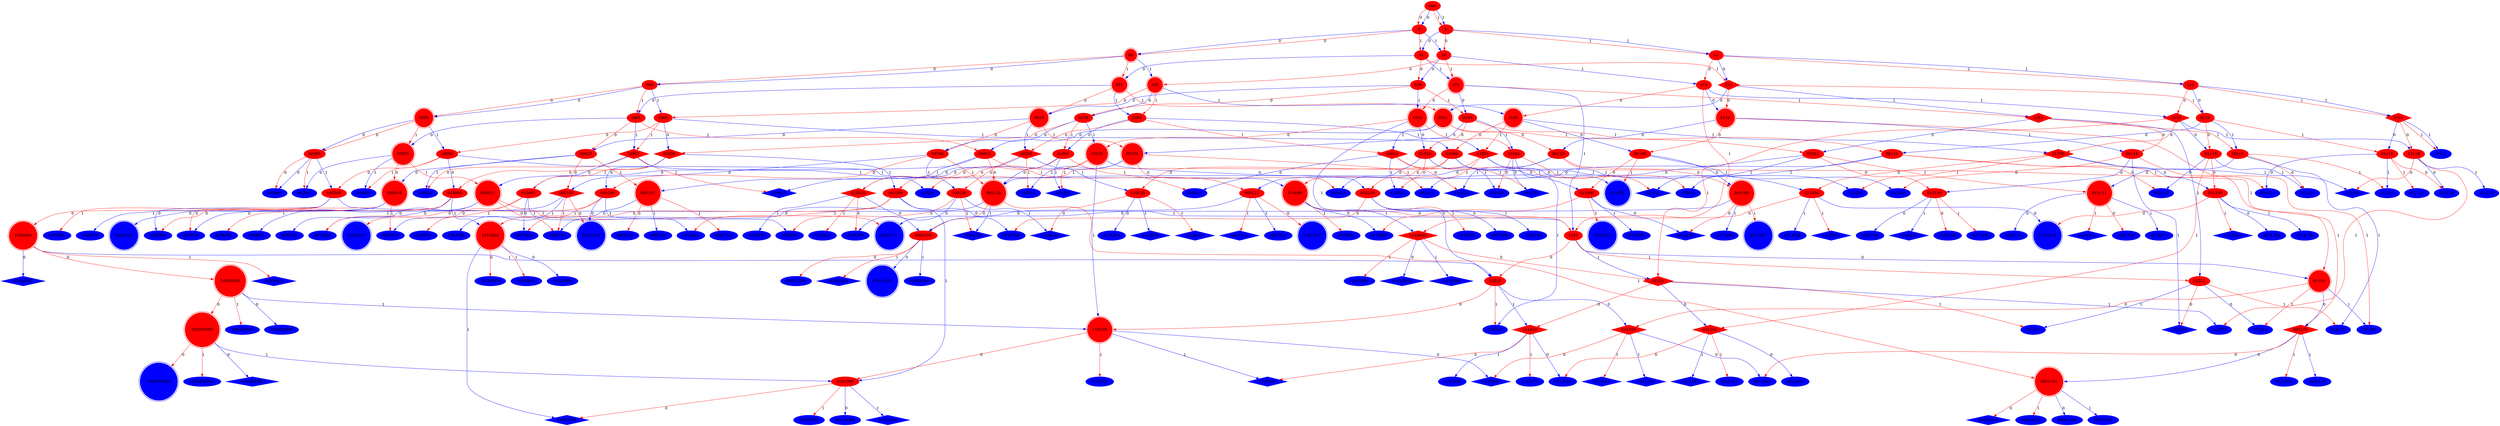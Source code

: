 digraph{ 
root  [color = red, style=filled]
0 [color = red, style=filled]
root -> 0 [color = red, label = 0] 
1 [color = red, style=filled]
root -> 1 [color = red, label = 1] 
root -> 0 [color = blue, label = 0] 
root -> 1 [color = blue, label = 1] 
00 [color = red, style=filled, shape=doublecircle]
0 -> 00 [color = red, label = 0] 
01 [color = red, style=filled]
0 -> 01 [color = red, label = 1] 
0 -> 00 [color = blue, label = 0] 
10 [color = red, style=filled]
0 -> 10 [color = blue, label = 1] 
1 -> 10 [color = red, label = 0] 
11 [color = red, style=filled]
1 -> 11 [color = red, label = 1] 
1 -> 01 [color = blue, label = 0] 
1 -> 11 [color = blue, label = 1] 
000 [color = red, style=filled]
00 -> 000 [color = red, label = 0] 
001 [color = red, style=filled, shape=doublecircle]
00 -> 001 [color = red, label = 1] 
00 -> 000 [color = blue, label = 0] 
100 [color = red, style=filled, shape=doublecircle]
00 -> 100 [color = blue, label = 1] 
010 [color = red, style=filled]
01 -> 010 [color = red, label = 0] 
011 [color = red, style=filled, shape=diamond]
01 -> 011 [color = red, label = 1] 
01 -> 001 [color = blue, label = 0] 
101 [color = red, style=filled, shape=doublecircle]
01 -> 101 [color = blue, label = 1] 
10 -> 100 [color = red, label = 0] 
10 -> 101 [color = red, label = 1] 
10 -> 010 [color = blue, label = 0] 
110 [color = red, style=filled]
10 -> 110 [color = blue, label = 1] 
11 -> 110 [color = red, label = 0] 
111 [color = red, style=filled]
11 -> 111 [color = red, label = 1] 
11 -> 011 [color = blue, label = 0] 
11 -> 111 [color = blue, label = 1] 
0000 [color = red, style=filled, shape=doublecircle]
000 -> 0000 [color = red, label = 0] 
0001 [color = red, style=filled]
000 -> 0001 [color = red, label = 1] 
000 -> 0000 [color = blue, label = 0] 
1000 [color = red, style=filled]
000 -> 1000 [color = blue, label = 1] 
0010 [color = red, style=filled, shape=doublecircle]
001 -> 0010 [color = red, label = 0] 
0011 [color = red, style=filled, shape=doublecircle]
001 -> 0011 [color = red, label = 1] 
001 -> 0001 [color = blue, label = 0] 
1001 [color = red, style=filled]
001 -> 1001 [color = blue, label = 1] 
100 -> 1000 [color = red, label = 0] 
100 -> 1001 [color = red, label = 1] 
0100 [color = red, style=filled]
100 -> 0100 [color = blue, label = 0] 
1100 [color = red, style=filled, shape=doublecircle]
100 -> 1100 [color = blue, label = 1] 
010 -> 0100 [color = red, label = 0] 
0101 [color = red, style=filled]
010 -> 0101 [color = red, label = 1] 
010 -> 0010 [color = blue, label = 0] 
1010 [color = red, style=filled, shape=doublecircle]
010 -> 1010 [color = blue, label = 1] 
0110 [color = red, style=filled, shape=doublecircle]
011 -> 0110 [color = red, label = 0] 
0111 [color = red, style=filled]
011 -> 0111 [color = red, label = 1] 
011 -> 0011 [color = blue, label = 0] 
1011 [color = red, style=filled, shape=diamond]
011 -> 1011 [color = blue, label = 1] 
101 -> 1010 [color = red, label = 0] 
101 -> 1011 [color = red, label = 1] 
101 -> 0101 [color = blue, label = 0] 
1101 [color = red, style=filled]
101 -> 1101 [color = blue, label = 1] 
110 -> 1100 [color = red, label = 0] 
110 -> 1101 [color = red, label = 1] 
110 -> 0110 [color = blue, label = 0] 
1110 [color = red, style=filled, shape=diamond]
110 -> 1110 [color = blue, label = 1] 
111 -> 1110 [color = red, label = 0] 
1111 [color = red, style=filled, shape=diamond]
111 -> 1111 [color = red, label = 1] 
111 -> 0111 [color = blue, label = 0] 
111 -> 1111 [color = blue, label = 1] 
00000 [color = red, style=filled]
0000 -> 00000 [color = red, label = 0] 
00001 [color = red, style=filled, shape=doublecircle]
0000 -> 00001 [color = red, label = 1] 
0000 -> 00000 [color = blue, label = 0] 
10000 [color = red, style=filled]
0000 -> 10000 [color = blue, label = 1] 
00010 [color = red, style=filled]
0001 -> 00010 [color = red, label = 0] 
00011 [color = red, style=filled]
0001 -> 00011 [color = red, label = 1] 
0001 -> 00001 [color = blue, label = 0] 
10001 [color = red, style=filled, shape=diamond]
0001 -> 10001 [color = blue, label = 1] 
1000 -> 10000 [color = red, label = 0] 
1000 -> 10001 [color = red, label = 1] 
01000 [color = red, style=filled, shape=diamond]
1000 -> 01000 [color = blue, label = 0] 
11000 [color = red, style=filled]
1000 -> 11000 [color = blue, label = 1] 
00100 [color = red, style=filled]
0010 -> 00100 [color = red, label = 0] 
00101 [color = red, style=filled, shape=doublecircle]
0010 -> 00101 [color = red, label = 1] 
0010 -> 00010 [color = blue, label = 0] 
10010 [color = red, style=filled, shape=diamond]
0010 -> 10010 [color = blue, label = 1] 
00110 [color = red, style=filled]
0011 -> 00110 [color = red, label = 0] 
00111 [color = red, style=filled]
0011 -> 00111 [color = red, label = 1] 
0011 -> 00011 [color = blue, label = 0] 
10011 [color = red, style=filled, shape=diamond]
0011 -> 10011 [color = blue, label = 1] 
1001 -> 10010 [color = red, label = 0] 
1001 -> 10011 [color = red, label = 1] 
01001 [color = red, style=filled]
1001 -> 01001 [color = blue, label = 0] 
11001 [color = red, style=filled, shape=diamond]
1001 -> 11001 [color = blue, label = 1] 
0100 -> 01000 [color = red, label = 0] 
0100 -> 01001 [color = red, label = 1] 
0100 -> 00100 [color = blue, label = 0] 
10100 [color = red, style=filled, shape=doublecircle]
0100 -> 10100 [color = blue, label = 1] 
1100 -> 11000 [color = red, label = 0] 
1100 -> 11001 [color = red, label = 1] 
01100 [color = red, style=filled]
1100 -> 01100 [color = blue, label = 0] 
11100 [color = red, style=filled, shape=diamond]
1100 -> 11100 [color = blue, label = 1] 
01010 [color = red, style=filled]
0101 -> 01010 [color = red, label = 0] 
01011 [color = red, style=filled]
0101 -> 01011 [color = red, label = 1] 
0101 -> 00101 [color = blue, label = 0] 
10101 [color = red, style=filled]
0101 -> 10101 [color = blue, label = 1] 
1010 -> 10100 [color = red, label = 0] 
1010 -> 10101 [color = red, label = 1] 
1010 -> 01010 [color = blue, label = 0] 
11010 [color = red, style=filled]
1010 -> 11010 [color = blue, label = 1] 
0110 -> 01100 [color = red, label = 0] 
01101 [color = red, style=filled, shape=doublecircle]
0110 -> 01101 [color = red, label = 1] 
0110 -> 00110 [color = blue, label = 0] 
10110 [color = red, style=filled]
0110 -> 10110 [color = blue, label = 1] 
01110 [color = red, style=filled]
0111 -> 01110 [color = red, label = 0] 
01111 [color = red, style=filled]
0111 -> 01111 [color = red, label = 1] 
0111 -> 00111 [color = blue, label = 0] 
10111 [color = red, style=filled]
0111 -> 10111 [color = blue, label = 1] 
1011 -> 10110 [color = red, label = 0] 
1011 -> 10111 [color = red, label = 1] 
1011 -> 01011 [color = blue, label = 0] 
11011 [color = red, style=filled]
1011 -> 11011 [color = blue, label = 1] 
1101 -> 11010 [color = red, label = 0] 
1101 -> 11011 [color = red, label = 1] 
1101 -> 01101 [color = blue, label = 0] 
11101 [color = red, style=filled, shape=diamond]
1101 -> 11101 [color = blue, label = 1] 
1110 -> 11100 [color = red, label = 0] 
1110 -> 11101 [color = red, label = 1] 
1110 -> 01110 [color = blue, label = 0] 
11110 [color = red, style=filled]
1110 -> 11110 [color = blue, label = 1] 
1111 -> 11110 [color = red, label = 0] 
11111 [color = blue, style=filled]
1111 -> 11111 [color = red, label = 1] 
1111 -> 01111 [color = blue, label = 0] 
1111 -> 11111 [color = blue, label = 1] 
000000 [color = blue, style=filled]
00000 -> 000000 [color = red, label = 0] 
000001 [color = blue, style=filled]
00000 -> 000001 [color = red, label = 1] 
00000 -> 000000 [color = blue, label = 0] 
100000 [color = red, style=filled]
00000 -> 100000 [color = blue, label = 1] 
000010 [color = red, style=filled, shape=doublecircle]
00001 -> 000010 [color = red, label = 0] 
000011 [color = red, style=filled, shape=doublecircle]
00001 -> 000011 [color = red, label = 1] 
00001 -> 000001 [color = blue, label = 0] 
100001 [color = blue, style=filled]
00001 -> 100001 [color = blue, label = 1] 
10000 -> 100000 [color = red, label = 0] 
10000 -> 100001 [color = red, label = 1] 
010000 [color = red, style=filled]
10000 -> 010000 [color = blue, label = 0] 
110000 [color = red, style=filled, shape=doublecircle]
10000 -> 110000 [color = blue, label = 1] 
000100 [color = red, style=filled, shape=diamond]
00010 -> 000100 [color = red, label = 0] 
000101 [color = red, style=filled, shape=doublecircle]
00010 -> 000101 [color = red, label = 1] 
00010 -> 000010 [color = blue, label = 0] 
100010 [color = blue, style=filled]
00010 -> 100010 [color = blue, label = 1] 
000110 [color = red, style=filled, shape=doublecircle]
00011 -> 000110 [color = red, label = 0] 
000111 [color = red, style=filled]
00011 -> 000111 [color = red, label = 1] 
00011 -> 000011 [color = blue, label = 0] 
100011 [color = blue, style=filled, shape=diamond]
00011 -> 100011 [color = blue, label = 1] 
10001 -> 100010 [color = red, label = 0] 
10001 -> 100011 [color = red, label = 1] 
010001 [color = red, style=filled]
10001 -> 010001 [color = blue, label = 0] 
110001 [color = blue, style=filled]
10001 -> 110001 [color = blue, label = 1] 
01000 -> 010000 [color = red, label = 0] 
01000 -> 010001 [color = red, label = 1] 
001000 [color = red, style=filled]
01000 -> 001000 [color = blue, label = 0] 
101000 [color = red, style=filled]
01000 -> 101000 [color = blue, label = 1] 
11000 -> 110000 [color = red, label = 0] 
11000 -> 110001 [color = red, label = 1] 
011000 [color = red, style=filled]
11000 -> 011000 [color = blue, label = 0] 
111000 [color = red, style=filled]
11000 -> 111000 [color = blue, label = 1] 
00100 -> 001000 [color = red, label = 0] 
00100 -> 000110 [color = red, label = 1] 
00100 -> 000100 [color = blue, label = 0] 
100100 [color = red, style=filled]
00100 -> 100100 [color = blue, label = 1] 
001010 [color = blue, style=filled]
00101 -> 001010 [color = red, label = 0] 
001011 [color = blue, style=filled]
00101 -> 001011 [color = red, label = 1] 
00101 -> 000101 [color = blue, label = 0] 
100101 [color = blue, style=filled]
00101 -> 100101 [color = blue, label = 1] 
10010 -> 100100 [color = red, label = 0] 
10010 -> 100101 [color = red, label = 1] 
010010 [color = red, style=filled, shape=diamond]
10010 -> 010010 [color = blue, label = 0] 
110010 [color = red, style=filled]
10010 -> 110010 [color = blue, label = 1] 
001100 [color = red, style=filled, shape=doublecircle]
00110 -> 001100 [color = red, label = 0] 
001101 [color = red, style=filled, shape=diamond]
00110 -> 001101 [color = red, label = 1] 
00110 -> 000110 [color = blue, label = 0] 
100110 [color = blue, style=filled, shape=diamond]
00110 -> 100110 [color = blue, label = 1] 
001110 [color = blue, style=filled]
00111 -> 001110 [color = red, label = 0] 
001111 [color = blue, style=filled]
00111 -> 001111 [color = red, label = 1] 
00111 -> 000111 [color = blue, label = 0] 
100111 [color = blue, style=filled]
00111 -> 100111 [color = blue, label = 1] 
10011 -> 100110 [color = red, label = 0] 
10011 -> 100111 [color = red, label = 1] 
010011 [color = blue, style=filled]
10011 -> 010011 [color = blue, label = 0] 
110011 [color = blue, style=filled]
10011 -> 110011 [color = blue, label = 1] 
01001 -> 010010 [color = red, label = 0] 
01001 -> 010011 [color = red, label = 1] 
01001 -> 000110 [color = blue, label = 0] 
101001 [color = blue, style=filled, shape=diamond]
01001 -> 101001 [color = blue, label = 1] 
11001 -> 110010 [color = red, label = 0] 
11001 -> 110011 [color = red, label = 1] 
011001 [color = blue, style=filled, shape=doublecircle]
11001 -> 011001 [color = blue, label = 0] 
111001 [color = blue, style=filled]
11001 -> 111001 [color = blue, label = 1] 
10100 -> 101000 [color = red, label = 0] 
10100 -> 101001 [color = red, label = 1] 
010100 [color = red, style=filled]
10100 -> 010100 [color = blue, label = 0] 
110100 [color = red, style=filled, shape=doublecircle]
10100 -> 110100 [color = blue, label = 1] 
01100 -> 011000 [color = red, label = 0] 
01100 -> 011001 [color = red, label = 1] 
01100 -> 001100 [color = blue, label = 0] 
101100 [color = blue, style=filled]
01100 -> 101100 [color = blue, label = 1] 
11100 -> 111000 [color = red, label = 0] 
11100 -> 111001 [color = red, label = 1] 
011100 [color = red, style=filled]
11100 -> 011100 [color = blue, label = 0] 
111100 [color = blue, style=filled, shape=diamond]
11100 -> 111100 [color = blue, label = 1] 
01010 -> 010100 [color = red, label = 0] 
010101 [color = blue, style=filled, shape=diamond]
01010 -> 010101 [color = red, label = 1] 
01010 -> 001010 [color = blue, label = 0] 
101010 [color = blue, style=filled]
01010 -> 101010 [color = blue, label = 1] 
010110 [color = red, style=filled]
01011 -> 010110 [color = red, label = 0] 
010111 [color = red, style=filled, shape=doublecircle]
01011 -> 010111 [color = red, label = 1] 
01011 -> 001011 [color = blue, label = 0] 
101011 [color = blue, style=filled, shape=diamond]
01011 -> 101011 [color = blue, label = 1] 
10101 -> 101010 [color = red, label = 0] 
10101 -> 101011 [color = red, label = 1] 
10101 -> 010101 [color = blue, label = 0] 
110101 [color = blue, style=filled]
10101 -> 110101 [color = blue, label = 1] 
11010 -> 110100 [color = red, label = 0] 
11010 -> 110101 [color = red, label = 1] 
011010 [color = red, style=filled, shape=diamond]
11010 -> 011010 [color = blue, label = 0] 
111010 [color = red, style=filled, shape=diamond]
11010 -> 111010 [color = blue, label = 1] 
01101 -> 011010 [color = red, label = 0] 
011011 [color = blue, style=filled]
01101 -> 011011 [color = red, label = 1] 
01101 -> 001101 [color = blue, label = 0] 
101101 [color = blue, style=filled]
01101 -> 101101 [color = blue, label = 1] 
10110 -> 101100 [color = red, label = 0] 
10110 -> 101101 [color = red, label = 1] 
10110 -> 010110 [color = blue, label = 0] 
110110 [color = blue, style=filled, shape=diamond]
10110 -> 110110 [color = blue, label = 1] 
01110 -> 011100 [color = red, label = 0] 
011101 [color = red, style=filled, shape=diamond]
01110 -> 011101 [color = red, label = 1] 
01110 -> 001110 [color = blue, label = 0] 
101110 [color = blue, style=filled]
01110 -> 101110 [color = blue, label = 1] 
011110 [color = blue, style=filled]
01111 -> 011110 [color = red, label = 0] 
011111 [color = blue, style=filled]
01111 -> 011111 [color = red, label = 1] 
01111 -> 001111 [color = blue, label = 0] 
101111 [color = blue, style=filled]
01111 -> 101111 [color = blue, label = 1] 
10111 -> 101110 [color = red, label = 0] 
10111 -> 101111 [color = red, label = 1] 
10111 -> 010111 [color = blue, label = 0] 
110111 [color = blue, style=filled]
10111 -> 110111 [color = blue, label = 1] 
11011 -> 110110 [color = red, label = 0] 
11011 -> 110111 [color = red, label = 1] 
11011 -> 011011 [color = blue, label = 0] 
111011 [color = blue, style=filled]
11011 -> 111011 [color = blue, label = 1] 
11101 -> 111010 [color = red, label = 0] 
11101 -> 111011 [color = red, label = 1] 
11101 -> 011101 [color = blue, label = 0] 
111101 [color = blue, style=filled]
11101 -> 111101 [color = blue, label = 1] 
11110 -> 111100 [color = red, label = 0] 
11110 -> 111101 [color = red, label = 1] 
11110 -> 011110 [color = blue, label = 0] 
111110 [color = blue, style=filled]
11110 -> 111110 [color = blue, label = 1] 
1000000 [color = red, style=filled, shape=doublecircle]
100000 -> 1000000 [color = red, label = 0] 
1000001 [color = blue, style=filled]
100000 -> 1000001 [color = red, label = 1] 
0100000 [color = blue, style=filled]
100000 -> 0100000 [color = blue, label = 0] 
100000 -> 1101 [color = blue, label = 1] 
0000100 [color = blue, style=filled]
000010 -> 0000100 [color = red, label = 0] 
0000101 [color = blue, style=filled]
000010 -> 0000101 [color = red, label = 1] 
0000010 [color = blue, style=filled, shape=doublecircle]
000010 -> 0000010 [color = blue, label = 0] 
1000010 [color = blue, style=filled]
000010 -> 1000010 [color = blue, label = 1] 
0000110 [color = blue, style=filled]
000011 -> 0000110 [color = red, label = 0] 
0000111 [color = blue, style=filled, shape=doublecircle]
000011 -> 0000111 [color = red, label = 1] 
0000011 [color = blue, style=filled]
000011 -> 0000011 [color = blue, label = 0] 
1000011 [color = blue, style=filled]
000011 -> 1000011 [color = blue, label = 1] 
010000 -> 0100000 [color = red, label = 0] 
0100001 [color = blue, style=filled]
010000 -> 0100001 [color = red, label = 1] 
0010000 [color = blue, style=filled]
010000 -> 0010000 [color = blue, label = 0] 
1010000 [color = red, style=filled, shape=doublecircle]
010000 -> 1010000 [color = blue, label = 1] 
110000 -> 1101 [color = red, label = 0] 
1100001 [color = blue, style=filled]
110000 -> 1100001 [color = red, label = 1] 
0110000 [color = blue, style=filled]
110000 -> 0110000 [color = blue, label = 0] 
1110000 [color = red, style=filled, shape=diamond]
110000 -> 1110000 [color = blue, label = 1] 
0001000 [color = blue, style=filled, shape=doublecircle]
000100 -> 0001000 [color = red, label = 0] 
000100 -> 0000110 [color = red, label = 1] 
000100 -> 0000100 [color = blue, label = 0] 
1000100 [color = blue, style=filled]
000100 -> 1000100 [color = blue, label = 1] 
0001010 [color = blue, style=filled]
000101 -> 0001010 [color = red, label = 0] 
0001011 [color = blue, style=filled]
000101 -> 0001011 [color = red, label = 1] 
000101 -> 0000101 [color = blue, label = 0] 
1000101 [color = blue, style=filled]
000101 -> 1000101 [color = blue, label = 1] 
0001100 [color = red, style=filled]
000110 -> 0001100 [color = red, label = 0] 
0001101 [color = red, style=filled, shape=doublecircle]
000110 -> 0001101 [color = red, label = 1] 
000110 -> 0000110 [color = blue, label = 0] 
1000110 [color = blue, style=filled, shape=diamond]
000110 -> 1000110 [color = blue, label = 1] 
0001110 [color = blue, style=filled, shape=doublecircle]
000111 -> 0001110 [color = red, label = 0] 
0001111 [color = blue, style=filled, shape=diamond]
000111 -> 0001111 [color = red, label = 1] 
000111 -> 0000111 [color = blue, label = 0] 
1000111 [color = blue, style=filled]
000111 -> 1000111 [color = blue, label = 1] 
0100010 [color = blue, style=filled, shape=doublecircle]
010001 -> 0100010 [color = red, label = 0] 
0100011 [color = blue, style=filled]
010001 -> 0100011 [color = red, label = 1] 
0010001 [color = blue, style=filled]
010001 -> 0010001 [color = blue, label = 0] 
1010001 [color = blue, style=filled]
010001 -> 1010001 [color = blue, label = 1] 
001000 -> 0010000 [color = red, label = 0] 
001000 -> 0010001 [color = red, label = 1] 
001000 -> 0001000 [color = blue, label = 0] 
1001000 [color = blue, style=filled]
001000 -> 1001000 [color = blue, label = 1] 
101000 -> 1010000 [color = red, label = 0] 
101000 -> 1010001 [color = red, label = 1] 
0101000 [color = blue, style=filled]
101000 -> 0101000 [color = blue, label = 0] 
1101000 [color = red, style=filled]
101000 -> 1101000 [color = blue, label = 1] 
011000 -> 0110000 [color = red, label = 0] 
0110001 [color = blue, style=filled, shape=doublecircle]
011000 -> 0110001 [color = red, label = 1] 
0011000 [color = blue, style=filled, shape=diamond]
011000 -> 0011000 [color = blue, label = 0] 
1011000 [color = blue, style=filled]
011000 -> 1011000 [color = blue, label = 1] 
111000 -> 1110000 [color = red, label = 0] 
1110001 [color = blue, style=filled, shape=diamond]
111000 -> 1110001 [color = red, label = 1] 
0111000 [color = blue, style=filled, shape=doublecircle]
111000 -> 0111000 [color = blue, label = 0] 
1111000 [color = blue, style=filled]
111000 -> 1111000 [color = blue, label = 1] 
100100 -> 1001000 [color = red, label = 0] 
100100 -> 1000110 [color = red, label = 1] 
0100100 [color = blue, style=filled]
100100 -> 0100100 [color = blue, label = 0] 
1100100 [color = blue, style=filled, shape=diamond]
100100 -> 1100100 [color = blue, label = 1] 
010010 -> 0100100 [color = red, label = 0] 
0100101 [color = blue, style=filled]
010010 -> 0100101 [color = red, label = 1] 
010010 -> 0001100 [color = blue, label = 0] 
1010010 [color = blue, style=filled]
010010 -> 1010010 [color = blue, label = 1] 
110010 -> 1100100 [color = red, label = 0] 
1100101 [color = blue, style=filled, shape=diamond]
110010 -> 1100101 [color = red, label = 1] 
0110010 [color = blue, style=filled]
110010 -> 0110010 [color = blue, label = 0] 
1110010 [color = blue, style=filled, shape=diamond]
110010 -> 1110010 [color = blue, label = 1] 
001100 -> 0011000 [color = red, label = 0] 
0011001 [color = blue, style=filled, shape=doublecircle]
001100 -> 0011001 [color = red, label = 1] 
001100 -> 0001100 [color = blue, label = 0] 
1001100 [color = blue, style=filled]
001100 -> 1001100 [color = blue, label = 1] 
0011010 [color = blue, style=filled]
001101 -> 0011010 [color = red, label = 0] 
0011011 [color = blue, style=filled]
001101 -> 0011011 [color = red, label = 1] 
001101 -> 0001101 [color = blue, label = 0] 
1001101 [color = blue, style=filled]
001101 -> 1001101 [color = blue, label = 1] 
010100 -> 0101000 [color = red, label = 0] 
0101001 [color = blue, style=filled]
010100 -> 0101001 [color = red, label = 1] 
0010100 [color = blue, style=filled]
010100 -> 0010100 [color = blue, label = 0] 
1010100 [color = blue, style=filled]
010100 -> 1010100 [color = blue, label = 1] 
110100 -> 1101000 [color = red, label = 0] 
1101001 [color = blue, style=filled]
110100 -> 1101001 [color = red, label = 1] 
0110100 [color = blue, style=filled, shape=diamond]
110100 -> 0110100 [color = blue, label = 0] 
1110100 [color = blue, style=filled, shape=diamond]
110100 -> 1110100 [color = blue, label = 1] 
011100 -> 0111000 [color = red, label = 0] 
0111001 [color = blue, style=filled, shape=diamond]
011100 -> 0111001 [color = red, label = 1] 
0011100 [color = blue, style=filled]
011100 -> 0011100 [color = blue, label = 0] 
1011100 [color = blue, style=filled]
011100 -> 1011100 [color = blue, label = 1] 
0101100 [color = blue, style=filled]
010110 -> 0101100 [color = red, label = 0] 
0101101 [color = blue, style=filled]
010110 -> 0101101 [color = red, label = 1] 
0010110 [color = blue, style=filled]
010110 -> 0010110 [color = blue, label = 0] 
1010110 [color = blue, style=filled, shape=diamond]
010110 -> 1010110 [color = blue, label = 1] 
0101110 [color = blue, style=filled]
010111 -> 0101110 [color = red, label = 0] 
0101111 [color = blue, style=filled, shape=diamond]
010111 -> 0101111 [color = red, label = 1] 
0010111 [color = blue, style=filled]
010111 -> 0010111 [color = blue, label = 0] 
1010111 [color = blue, style=filled]
010111 -> 1010111 [color = blue, label = 1] 
011010 -> 0110100 [color = red, label = 0] 
0110101 [color = blue, style=filled, shape=diamond]
011010 -> 0110101 [color = red, label = 1] 
011010 -> 0011010 [color = blue, label = 0] 
1011010 [color = blue, style=filled, shape=diamond]
011010 -> 1011010 [color = blue, label = 1] 
111010 -> 1110100 [color = red, label = 0] 
1110101 [color = blue, style=filled]
111010 -> 1110101 [color = red, label = 1] 
0111010 [color = blue, style=filled]
111010 -> 0111010 [color = blue, label = 0] 
1111010 [color = blue, style=filled]
111010 -> 1111010 [color = blue, label = 1] 
011101 -> 0111010 [color = red, label = 0] 
0111011 [color = blue, style=filled]
011101 -> 0111011 [color = red, label = 1] 
0011101 [color = blue, style=filled]
011101 -> 0011101 [color = blue, label = 0] 
1011101 [color = blue, style=filled, shape=diamond]
011101 -> 1011101 [color = blue, label = 1] 
10000000 [color = red, style=filled, shape=doublecircle]
1000000 -> 10000000 [color = red, label = 0] 
10000001 [color = blue, style=filled, shape=diamond]
1000000 -> 10000001 [color = red, label = 1] 
01000000 [color = blue, style=filled, shape=diamond]
1000000 -> 01000000 [color = blue, label = 0] 
1000000 -> 11010 [color = blue, label = 1] 
10100000 [color = blue, style=filled]
1010000 -> 10100000 [color = red, label = 0] 
10100001 [color = blue, style=filled]
1010000 -> 10100001 [color = red, label = 1] 
01010000 [color = blue, style=filled]
1010000 -> 01010000 [color = blue, label = 0] 
11010000 [color = blue, style=filled, shape=diamond]
1010000 -> 11010000 [color = blue, label = 1] 
1110000 -> 11101 [color = red, label = 0] 
11100001 [color = blue, style=filled]
1110000 -> 11100001 [color = red, label = 1] 
01110000 [color = blue, style=filled, shape=diamond]
1110000 -> 01110000 [color = blue, label = 0] 
11110000 [color = blue, style=filled, shape=diamond]
1110000 -> 11110000 [color = blue, label = 1] 
00011000 [color = blue, style=filled]
0001100 -> 00011000 [color = red, label = 0] 
00011001 [color = blue, style=filled, shape=diamond]
0001100 -> 00011001 [color = red, label = 1] 
00001100 [color = blue, style=filled, shape=doublecircle]
0001100 -> 00001100 [color = blue, label = 0] 
10001100 [color = blue, style=filled]
0001100 -> 10001100 [color = blue, label = 1] 
00011010 [color = blue, style=filled, shape=diamond]
0001101 -> 00011010 [color = red, label = 0] 
00011011 [color = blue, style=filled]
0001101 -> 00011011 [color = red, label = 1] 
00001101 [color = blue, style=filled]
0001101 -> 00001101 [color = blue, label = 0] 
10001101 [color = blue, style=filled]
0001101 -> 10001101 [color = blue, label = 1] 
1101000 -> 11010000 [color = red, label = 0] 
11010001 [color = blue, style=filled]
1101000 -> 11010001 [color = red, label = 1] 
01101000 [color = blue, style=filled]
1101000 -> 01101000 [color = blue, label = 0] 
11101000 [color = blue, style=filled, shape=diamond]
1101000 -> 11101000 [color = blue, label = 1] 
100000000 [color = red, style=filled, shape=doublecircle]
10000000 -> 100000000 [color = red, label = 0] 
100000001 [color = blue, style=filled]
10000000 -> 100000001 [color = red, label = 1] 
010000000 [color = blue, style=filled]
10000000 -> 010000000 [color = blue, label = 0] 
10000000 -> 110100 [color = blue, label = 1] 
1000000000 [color = blue, style=filled, shape=doublecircle]
100000000 -> 1000000000 [color = red, label = 0] 
1000000001 [color = blue, style=filled]
100000000 -> 1000000001 [color = red, label = 1] 
0100000000 [color = blue, style=filled, shape=diamond]
100000000 -> 0100000000 [color = blue, label = 0] 
100000000 -> 1101000 [color = blue, label = 1] 
} 
